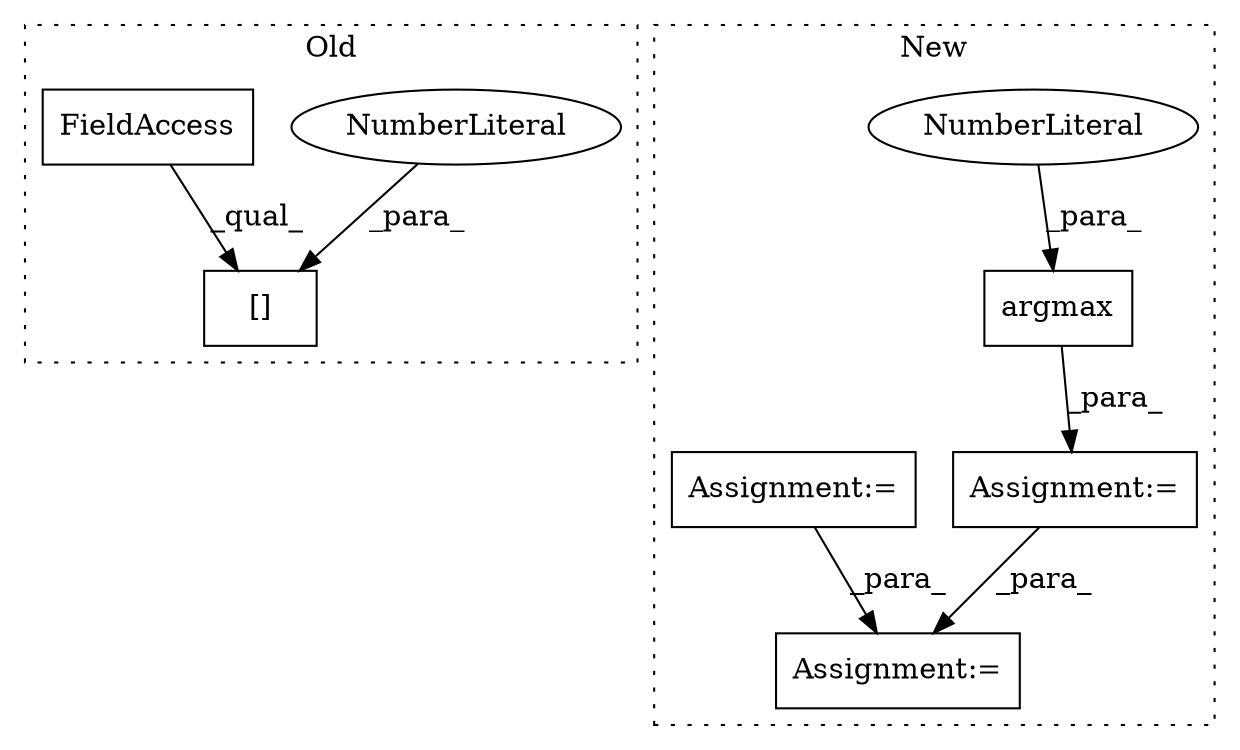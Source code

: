 digraph G {
subgraph cluster0 {
1 [label="[]" a="2" s="2275,2288" l="12,1" shape="box"];
5 [label="NumberLiteral" a="34" s="2287" l="1" shape="ellipse"];
6 [label="FieldAccess" a="22" s="2275" l="11" shape="box"];
label = "Old";
style="dotted";
}
subgraph cluster1 {
2 [label="argmax" a="32" s="2170,2185" l="7,1" shape="box"];
3 [label="Assignment:=" a="7" s="2163" l="1" shape="box"];
4 [label="NumberLiteral" a="34" s="2184" l="1" shape="ellipse"];
7 [label="Assignment:=" a="7" s="2217" l="1" shape="box"];
8 [label="Assignment:=" a="7" s="2197" l="1" shape="box"];
label = "New";
style="dotted";
}
2 -> 3 [label="_para_"];
3 -> 7 [label="_para_"];
4 -> 2 [label="_para_"];
5 -> 1 [label="_para_"];
6 -> 1 [label="_qual_"];
8 -> 7 [label="_para_"];
}